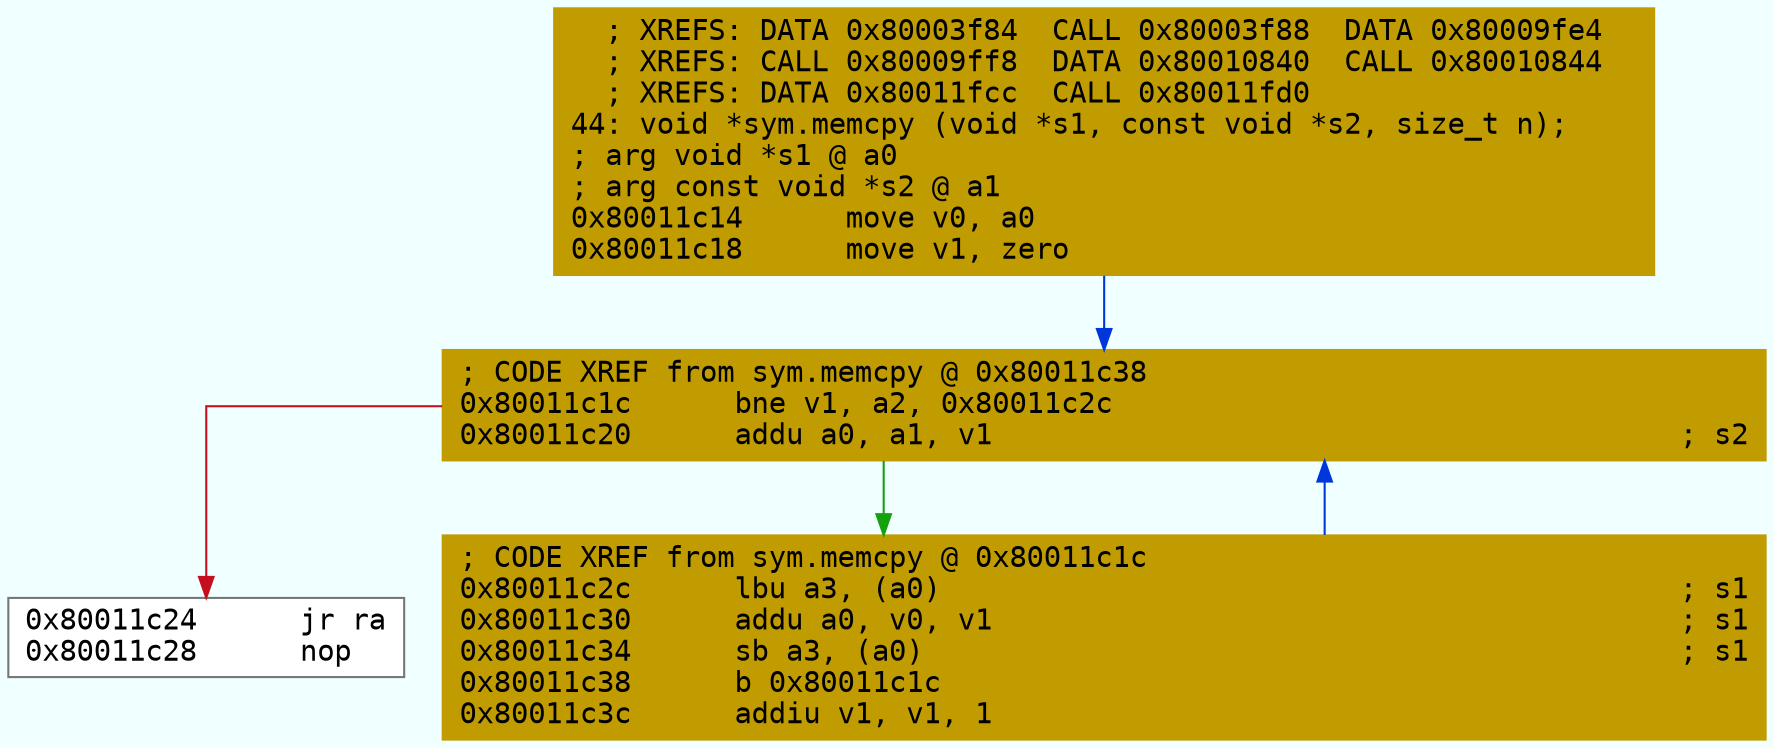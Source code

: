 digraph code {
	graph [bgcolor=azure fontsize=8 fontname="Courier" splines="ortho"];
	node [fillcolor=gray style=filled shape=box];
	edge [arrowhead="normal"];
	"0x80011c14" [URL="sym.memcpy/0x80011c14", fillcolor="#c19c00",color="#c19c00", fontname="Courier",label="  ; XREFS: DATA 0x80003f84  CALL 0x80003f88  DATA 0x80009fe4  \l  ; XREFS: CALL 0x80009ff8  DATA 0x80010840  CALL 0x80010844  \l  ; XREFS: DATA 0x80011fcc  CALL 0x80011fd0  \l44: void *sym.memcpy (void *s1, const void *s2, size_t n);\l; arg void *s1 @ a0\l; arg const void *s2 @ a1\l0x80011c14      move v0, a0\l0x80011c18      move v1, zero\l"]
	"0x80011c1c" [URL="sym.memcpy/0x80011c1c", fillcolor="#c19c00",color="#c19c00", fontname="Courier",label="; CODE XREF from sym.memcpy @ 0x80011c38\l0x80011c1c      bne v1, a2, 0x80011c2c\l0x80011c20      addu a0, a1, v1                                        ; s2\l"]
	"0x80011c24" [URL="sym.memcpy/0x80011c24", fillcolor="white",color="#767676", fontname="Courier",label="0x80011c24      jr ra\l0x80011c28      nop\l"]
	"0x80011c2c" [URL="sym.memcpy/0x80011c2c", fillcolor="#c19c00",color="#c19c00", fontname="Courier",label="; CODE XREF from sym.memcpy @ 0x80011c1c\l0x80011c2c      lbu a3, (a0)                                           ; s1\l0x80011c30      addu a0, v0, v1                                        ; s1\l0x80011c34      sb a3, (a0)                                            ; s1\l0x80011c38      b 0x80011c1c\l0x80011c3c      addiu v1, v1, 1\l"]
        "0x80011c14" -> "0x80011c1c" [color="#0037da"];
        "0x80011c1c" -> "0x80011c2c" [color="#13a10e"];
        "0x80011c1c" -> "0x80011c24" [color="#c50f1f"];
        "0x80011c2c" -> "0x80011c1c" [color="#0037da"];
}
